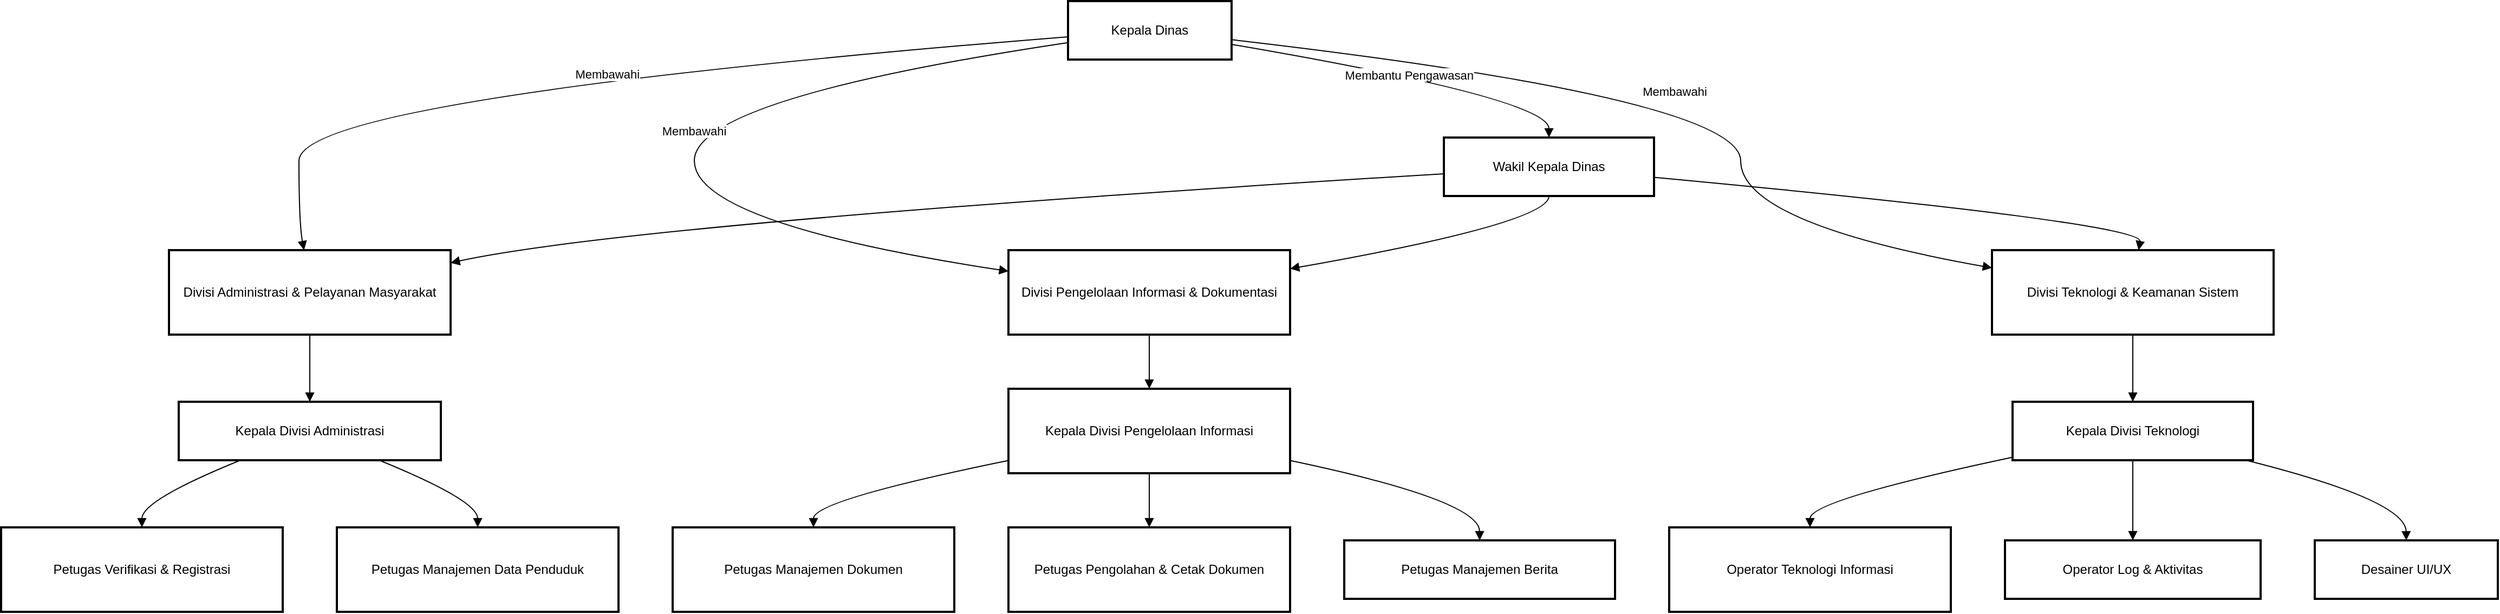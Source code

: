 <mxfile version="26.2.5" pages="2">
  <diagram name="Page-1" id="PBcl2o4BCtS700Q0v1gV">
    <mxGraphModel dx="1594" dy="877" grid="1" gridSize="10" guides="1" tooltips="1" connect="1" arrows="1" fold="1" page="1" pageScale="1" pageWidth="850" pageHeight="1100" math="0" shadow="0">
      <root>
        <mxCell id="0" />
        <mxCell id="1" parent="0" />
        <mxCell id="QPX6v47BPZ11GS7tUQsN-20" value="Kepala Dinas" style="whiteSpace=wrap;strokeWidth=2;" vertex="1" parent="1">
          <mxGeometry x="1005" y="20" width="151" height="54" as="geometry" />
        </mxCell>
        <mxCell id="QPX6v47BPZ11GS7tUQsN-21" value="Divisi Administrasi &amp; Pelayanan Masyarakat" style="whiteSpace=wrap;strokeWidth=2;" vertex="1" parent="1">
          <mxGeometry x="175" y="250" width="260" height="78" as="geometry" />
        </mxCell>
        <mxCell id="QPX6v47BPZ11GS7tUQsN-22" value="Divisi Pengelolaan Informasi &amp; Dokumentasi" style="whiteSpace=wrap;strokeWidth=2;" vertex="1" parent="1">
          <mxGeometry x="950" y="250" width="260" height="78" as="geometry" />
        </mxCell>
        <mxCell id="QPX6v47BPZ11GS7tUQsN-23" value="Divisi Teknologi &amp; Keamanan Sistem" style="whiteSpace=wrap;strokeWidth=2;" vertex="1" parent="1">
          <mxGeometry x="1858" y="250" width="260" height="78" as="geometry" />
        </mxCell>
        <mxCell id="QPX6v47BPZ11GS7tUQsN-24" value="Kepala Divisi Administrasi" style="whiteSpace=wrap;strokeWidth=2;" vertex="1" parent="1">
          <mxGeometry x="184" y="390" width="242" height="54" as="geometry" />
        </mxCell>
        <mxCell id="QPX6v47BPZ11GS7tUQsN-25" value="Petugas Verifikasi &amp; Registrasi" style="whiteSpace=wrap;strokeWidth=2;" vertex="1" parent="1">
          <mxGeometry x="20" y="506" width="260" height="78" as="geometry" />
        </mxCell>
        <mxCell id="QPX6v47BPZ11GS7tUQsN-26" value="Petugas Manajemen Data Penduduk" style="whiteSpace=wrap;strokeWidth=2;" vertex="1" parent="1">
          <mxGeometry x="330" y="506" width="260" height="78" as="geometry" />
        </mxCell>
        <mxCell id="QPX6v47BPZ11GS7tUQsN-27" value="Kepala Divisi Pengelolaan Informasi" style="whiteSpace=wrap;strokeWidth=2;" vertex="1" parent="1">
          <mxGeometry x="950" y="378" width="260" height="78" as="geometry" />
        </mxCell>
        <mxCell id="QPX6v47BPZ11GS7tUQsN-28" value="Petugas Manajemen Dokumen" style="whiteSpace=wrap;strokeWidth=2;" vertex="1" parent="1">
          <mxGeometry x="640" y="506" width="260" height="78" as="geometry" />
        </mxCell>
        <mxCell id="QPX6v47BPZ11GS7tUQsN-29" value="Petugas Pengolahan &amp; Cetak Dokumen" style="whiteSpace=wrap;strokeWidth=2;" vertex="1" parent="1">
          <mxGeometry x="950" y="506" width="260" height="78" as="geometry" />
        </mxCell>
        <mxCell id="QPX6v47BPZ11GS7tUQsN-30" value="Petugas Manajemen Berita" style="whiteSpace=wrap;strokeWidth=2;" vertex="1" parent="1">
          <mxGeometry x="1260" y="518" width="250" height="54" as="geometry" />
        </mxCell>
        <mxCell id="QPX6v47BPZ11GS7tUQsN-31" value="Kepala Divisi Teknologi" style="whiteSpace=wrap;strokeWidth=2;" vertex="1" parent="1">
          <mxGeometry x="1877" y="390" width="222" height="54" as="geometry" />
        </mxCell>
        <mxCell id="QPX6v47BPZ11GS7tUQsN-32" value="Operator Teknologi Informasi" style="whiteSpace=wrap;strokeWidth=2;" vertex="1" parent="1">
          <mxGeometry x="1560" y="506" width="260" height="78" as="geometry" />
        </mxCell>
        <mxCell id="QPX6v47BPZ11GS7tUQsN-33" value="Operator Log &amp; Aktivitas" style="whiteSpace=wrap;strokeWidth=2;" vertex="1" parent="1">
          <mxGeometry x="1870" y="518" width="236" height="54" as="geometry" />
        </mxCell>
        <mxCell id="QPX6v47BPZ11GS7tUQsN-34" value="Desainer UI/UX" style="whiteSpace=wrap;strokeWidth=2;" vertex="1" parent="1">
          <mxGeometry x="2156" y="518" width="169" height="54" as="geometry" />
        </mxCell>
        <mxCell id="QPX6v47BPZ11GS7tUQsN-35" value="Wakil Kepala Dinas" style="whiteSpace=wrap;strokeWidth=2;" vertex="1" parent="1">
          <mxGeometry x="1352" y="146" width="194" height="54" as="geometry" />
        </mxCell>
        <mxCell id="QPX6v47BPZ11GS7tUQsN-36" value="Membawahi" style="curved=1;startArrow=none;endArrow=block;exitX=0;exitY=0.61;entryX=0.48;entryY=0.01;rounded=0;" edge="1" parent="1" source="QPX6v47BPZ11GS7tUQsN-20" target="QPX6v47BPZ11GS7tUQsN-21">
          <mxGeometry relative="1" as="geometry">
            <Array as="points">
              <mxPoint x="295" y="110" />
              <mxPoint x="295" y="225" />
            </Array>
          </mxGeometry>
        </mxCell>
        <mxCell id="QPX6v47BPZ11GS7tUQsN-37" value="Membawahi" style="curved=1;startArrow=none;endArrow=block;exitX=0;exitY=0.71;entryX=0;entryY=0.25;rounded=0;" edge="1" parent="1" source="QPX6v47BPZ11GS7tUQsN-20" target="QPX6v47BPZ11GS7tUQsN-22">
          <mxGeometry relative="1" as="geometry">
            <Array as="points">
              <mxPoint x="660" y="110" />
              <mxPoint x="660" y="225" />
            </Array>
          </mxGeometry>
        </mxCell>
        <mxCell id="QPX6v47BPZ11GS7tUQsN-38" value="Membawahi" style="curved=1;startArrow=none;endArrow=block;exitX=1;exitY=0.66;entryX=0;entryY=0.21;rounded=0;" edge="1" parent="1" source="QPX6v47BPZ11GS7tUQsN-20" target="QPX6v47BPZ11GS7tUQsN-23">
          <mxGeometry relative="1" as="geometry">
            <Array as="points">
              <mxPoint x="1626" y="110" />
              <mxPoint x="1626" y="225" />
            </Array>
          </mxGeometry>
        </mxCell>
        <mxCell id="QPX6v47BPZ11GS7tUQsN-39" value="" style="curved=1;startArrow=none;endArrow=block;exitX=0.5;exitY=1.01;entryX=0.5;entryY=0.01;rounded=0;" edge="1" parent="1" source="QPX6v47BPZ11GS7tUQsN-21" target="QPX6v47BPZ11GS7tUQsN-24">
          <mxGeometry relative="1" as="geometry">
            <Array as="points" />
          </mxGeometry>
        </mxCell>
        <mxCell id="QPX6v47BPZ11GS7tUQsN-40" value="" style="curved=1;startArrow=none;endArrow=block;exitX=0.23;exitY=1.01;entryX=0.5;entryY=0.01;rounded=0;" edge="1" parent="1" source="QPX6v47BPZ11GS7tUQsN-24" target="QPX6v47BPZ11GS7tUQsN-25">
          <mxGeometry relative="1" as="geometry">
            <Array as="points">
              <mxPoint x="150" y="481" />
            </Array>
          </mxGeometry>
        </mxCell>
        <mxCell id="QPX6v47BPZ11GS7tUQsN-41" value="" style="curved=1;startArrow=none;endArrow=block;exitX=0.77;exitY=1.01;entryX=0.5;entryY=0.01;rounded=0;" edge="1" parent="1" source="QPX6v47BPZ11GS7tUQsN-24" target="QPX6v47BPZ11GS7tUQsN-26">
          <mxGeometry relative="1" as="geometry">
            <Array as="points">
              <mxPoint x="460" y="481" />
            </Array>
          </mxGeometry>
        </mxCell>
        <mxCell id="QPX6v47BPZ11GS7tUQsN-42" value="" style="curved=1;startArrow=none;endArrow=block;exitX=0.5;exitY=1.01;entryX=0.5;entryY=0.01;rounded=0;" edge="1" parent="1" source="QPX6v47BPZ11GS7tUQsN-22" target="QPX6v47BPZ11GS7tUQsN-27">
          <mxGeometry relative="1" as="geometry">
            <Array as="points" />
          </mxGeometry>
        </mxCell>
        <mxCell id="QPX6v47BPZ11GS7tUQsN-43" value="" style="curved=1;startArrow=none;endArrow=block;exitX=0;exitY=0.85;entryX=0.5;entryY=0.01;rounded=0;" edge="1" parent="1" source="QPX6v47BPZ11GS7tUQsN-27" target="QPX6v47BPZ11GS7tUQsN-28">
          <mxGeometry relative="1" as="geometry">
            <Array as="points">
              <mxPoint x="770" y="481" />
            </Array>
          </mxGeometry>
        </mxCell>
        <mxCell id="QPX6v47BPZ11GS7tUQsN-44" value="" style="curved=1;startArrow=none;endArrow=block;exitX=0.5;exitY=1.01;entryX=0.5;entryY=0.01;rounded=0;" edge="1" parent="1" source="QPX6v47BPZ11GS7tUQsN-27" target="QPX6v47BPZ11GS7tUQsN-29">
          <mxGeometry relative="1" as="geometry">
            <Array as="points" />
          </mxGeometry>
        </mxCell>
        <mxCell id="QPX6v47BPZ11GS7tUQsN-45" value="" style="curved=1;startArrow=none;endArrow=block;exitX=1;exitY=0.85;entryX=0.5;entryY=0.01;rounded=0;" edge="1" parent="1" source="QPX6v47BPZ11GS7tUQsN-27" target="QPX6v47BPZ11GS7tUQsN-30">
          <mxGeometry relative="1" as="geometry">
            <Array as="points">
              <mxPoint x="1385" y="481" />
            </Array>
          </mxGeometry>
        </mxCell>
        <mxCell id="QPX6v47BPZ11GS7tUQsN-46" value="" style="curved=1;startArrow=none;endArrow=block;exitX=0.5;exitY=1.01;entryX=0.5;entryY=0.01;rounded=0;" edge="1" parent="1" source="QPX6v47BPZ11GS7tUQsN-23" target="QPX6v47BPZ11GS7tUQsN-31">
          <mxGeometry relative="1" as="geometry">
            <Array as="points" />
          </mxGeometry>
        </mxCell>
        <mxCell id="QPX6v47BPZ11GS7tUQsN-47" value="" style="curved=1;startArrow=none;endArrow=block;exitX=0;exitY=0.95;entryX=0.5;entryY=0.01;rounded=0;" edge="1" parent="1" source="QPX6v47BPZ11GS7tUQsN-31" target="QPX6v47BPZ11GS7tUQsN-32">
          <mxGeometry relative="1" as="geometry">
            <Array as="points">
              <mxPoint x="1690" y="481" />
            </Array>
          </mxGeometry>
        </mxCell>
        <mxCell id="QPX6v47BPZ11GS7tUQsN-48" value="" style="curved=1;startArrow=none;endArrow=block;exitX=0.5;exitY=1.01;entryX=0.5;entryY=0.01;rounded=0;" edge="1" parent="1" source="QPX6v47BPZ11GS7tUQsN-31" target="QPX6v47BPZ11GS7tUQsN-33">
          <mxGeometry relative="1" as="geometry">
            <Array as="points" />
          </mxGeometry>
        </mxCell>
        <mxCell id="QPX6v47BPZ11GS7tUQsN-49" value="" style="curved=1;startArrow=none;endArrow=block;exitX=0.98;exitY=1.01;entryX=0.5;entryY=0.01;rounded=0;" edge="1" parent="1" source="QPX6v47BPZ11GS7tUQsN-31" target="QPX6v47BPZ11GS7tUQsN-34">
          <mxGeometry relative="1" as="geometry">
            <Array as="points">
              <mxPoint x="2240" y="481" />
            </Array>
          </mxGeometry>
        </mxCell>
        <mxCell id="QPX6v47BPZ11GS7tUQsN-50" value="Membantu Pengawasan" style="curved=1;startArrow=none;endArrow=block;exitX=1;exitY=0.74;entryX=0.5;entryY=0.01;rounded=0;" edge="1" parent="1" source="QPX6v47BPZ11GS7tUQsN-20" target="QPX6v47BPZ11GS7tUQsN-35">
          <mxGeometry relative="1" as="geometry">
            <Array as="points">
              <mxPoint x="1449" y="110" />
            </Array>
          </mxGeometry>
        </mxCell>
        <mxCell id="QPX6v47BPZ11GS7tUQsN-51" value="" style="curved=1;startArrow=none;endArrow=block;exitX=0;exitY=0.62;entryX=1;entryY=0.15;rounded=0;" edge="1" parent="1" source="QPX6v47BPZ11GS7tUQsN-35" target="QPX6v47BPZ11GS7tUQsN-21">
          <mxGeometry relative="1" as="geometry">
            <Array as="points">
              <mxPoint x="605" y="225" />
            </Array>
          </mxGeometry>
        </mxCell>
        <mxCell id="QPX6v47BPZ11GS7tUQsN-52" value="" style="curved=1;startArrow=none;endArrow=block;exitX=0.5;exitY=1.01;entryX=1;entryY=0.22;rounded=0;" edge="1" parent="1" source="QPX6v47BPZ11GS7tUQsN-35" target="QPX6v47BPZ11GS7tUQsN-22">
          <mxGeometry relative="1" as="geometry">
            <Array as="points">
              <mxPoint x="1449" y="225" />
            </Array>
          </mxGeometry>
        </mxCell>
        <mxCell id="QPX6v47BPZ11GS7tUQsN-53" value="" style="curved=1;startArrow=none;endArrow=block;exitX=1;exitY=0.68;entryX=0.52;entryY=0.01;rounded=0;" edge="1" parent="1" source="QPX6v47BPZ11GS7tUQsN-35" target="QPX6v47BPZ11GS7tUQsN-23">
          <mxGeometry relative="1" as="geometry">
            <Array as="points">
              <mxPoint x="1998" y="225" />
            </Array>
          </mxGeometry>
        </mxCell>
      </root>
    </mxGraphModel>
  </diagram>
  <diagram id="bFIg44hnpdRm9MgIvbqX" name="Page-2">
    <mxGraphModel dx="2590" dy="1425" grid="1" gridSize="10" guides="1" tooltips="1" connect="1" arrows="1" fold="1" page="1" pageScale="1" pageWidth="850" pageHeight="1100" math="0" shadow="0">
      <root>
        <mxCell id="0" />
        <mxCell id="1" parent="0" />
        <mxCell id="g_tottXYSsJGdrFh5brs-63" value="Divisi Teknologi dan Keamanan Sistem" style="whiteSpace=wrap;strokeWidth=3;fontSize=25;html=1;fontStyle=1;fillColor=#f5f5f5;fontColor=#333333;strokeColor=#666666;" vertex="1" parent="1">
          <mxGeometry x="20" y="124" width="835" height="256" as="geometry" />
        </mxCell>
        <mxCell id="g_tottXYSsJGdrFh5brs-64" value="Divisi Pengelolaan Informasi dan Dokumentasi" style="whiteSpace=wrap;strokeWidth=3;fontSize=25;html=1;fontStyle=1;fillColor=#cdeb8b;strokeColor=#36393d;" vertex="1" parent="1">
          <mxGeometry x="875" y="124" width="940" height="256" as="geometry" />
        </mxCell>
        <mxCell id="g_tottXYSsJGdrFh5brs-65" value="Divisi Administrasi dan Pelayanan Masyarakat" style="whiteSpace=wrap;strokeWidth=3;fontSize=25;html=1;fontStyle=1;fillColor=#e1d5e7;strokeColor=#9673a6;" vertex="1" parent="1">
          <mxGeometry x="1835" y="124" width="640" height="256" as="geometry" />
        </mxCell>
        <mxCell id="g_tottXYSsJGdrFh5brs-66" value="Kepala Dinas" style="whiteSpace=wrap;strokeWidth=3;fontSize=25;html=1;fontStyle=1" vertex="1" parent="1">
          <mxGeometry x="1274" y="20" width="151" height="54" as="geometry" />
        </mxCell>
        <mxCell id="g_tottXYSsJGdrFh5brs-67" value="Kepala Divisi Administrasi" style="whiteSpace=wrap;strokeWidth=3;fontSize=25;html=1;fontStyle=1" vertex="1" parent="1">
          <mxGeometry x="2034" y="161" width="242" height="54" as="geometry" />
        </mxCell>
        <mxCell id="g_tottXYSsJGdrFh5brs-68" value="Petugas Verifikasi &amp;amp; Registrasi" style="whiteSpace=wrap;strokeWidth=3;fontSize=25;html=1;fontStyle=1" vertex="1" parent="1">
          <mxGeometry x="1870" y="277" width="260" height="78" as="geometry" />
        </mxCell>
        <mxCell id="g_tottXYSsJGdrFh5brs-69" value="Petugas Manajemen Data Penduduk" style="whiteSpace=wrap;strokeWidth=3;fontSize=25;html=1;fontStyle=1" vertex="1" parent="1">
          <mxGeometry x="2180" y="277" width="260" height="78" as="geometry" />
        </mxCell>
        <mxCell id="g_tottXYSsJGdrFh5brs-70" value="Kepala Divisi Pengelolaan Informasi" style="whiteSpace=wrap;strokeWidth=3;fontSize=25;html=1;fontStyle=1" vertex="1" parent="1">
          <mxGeometry x="1220" y="149" width="260" height="78" as="geometry" />
        </mxCell>
        <mxCell id="g_tottXYSsJGdrFh5brs-71" value="Petugas Manajemen Dokumen" style="whiteSpace=wrap;strokeWidth=3;fontSize=25;html=1;fontStyle=1" vertex="1" parent="1">
          <mxGeometry x="910" y="277" width="260" height="78" as="geometry" />
        </mxCell>
        <mxCell id="g_tottXYSsJGdrFh5brs-72" value="Petugas Pengolahan &amp;amp; Cetak Dokumen" style="whiteSpace=wrap;strokeWidth=3;fontSize=25;html=1;fontStyle=1" vertex="1" parent="1">
          <mxGeometry x="1220" y="277" width="260" height="78" as="geometry" />
        </mxCell>
        <mxCell id="g_tottXYSsJGdrFh5brs-73" value="Petugas Manajemen Berita" style="whiteSpace=wrap;strokeWidth=3;fontSize=25;html=1;fontStyle=1" vertex="1" parent="1">
          <mxGeometry x="1530" y="289" width="250" height="54" as="geometry" />
        </mxCell>
        <mxCell id="g_tottXYSsJGdrFh5brs-74" value="Kepala Divisi Teknologi" style="whiteSpace=wrap;strokeWidth=3;fontSize=25;html=1;fontStyle=1" vertex="1" parent="1">
          <mxGeometry x="372" y="161" width="222" height="54" as="geometry" />
        </mxCell>
        <mxCell id="g_tottXYSsJGdrFh5brs-75" value="Operator Teknologi Informasi TI" style="whiteSpace=wrap;strokeWidth=3;fontSize=25;html=1;fontStyle=1" vertex="1" parent="1">
          <mxGeometry x="55" y="277" width="260" height="78" as="geometry" />
        </mxCell>
        <mxCell id="g_tottXYSsJGdrFh5brs-76" value="Operator Log &amp;amp; Aktivitas" style="whiteSpace=wrap;strokeWidth=3;fontSize=25;html=1;fontStyle=1" vertex="1" parent="1">
          <mxGeometry x="365" y="289" width="236" height="54" as="geometry" />
        </mxCell>
        <mxCell id="g_tottXYSsJGdrFh5brs-77" value="Desainer UI/UX" style="whiteSpace=wrap;strokeWidth=3;fontSize=25;html=1;fontStyle=1" vertex="1" parent="1">
          <mxGeometry x="651" y="289" width="169" height="54" as="geometry" />
        </mxCell>
        <mxCell id="g_tottXYSsJGdrFh5brs-78" value="" style="curved=1;startArrow=none;endArrow=block;exitX=1;exitY=0.59;entryX=0.5;entryY=0;rounded=0;strokeWidth=3;fontSize=25;html=1;fontStyle=1" edge="1" parent="1" source="g_tottXYSsJGdrFh5brs-66" target="g_tottXYSsJGdrFh5brs-67">
          <mxGeometry relative="1" as="geometry">
            <Array as="points">
              <mxPoint x="2155" y="99" />
            </Array>
          </mxGeometry>
        </mxCell>
        <mxCell id="g_tottXYSsJGdrFh5brs-79" value="" style="curved=1;startArrow=none;endArrow=block;exitX=0.5;exitY=1;entryX=0.5;entryY=0;rounded=0;strokeWidth=3;fontSize=25;html=1;fontStyle=1" edge="1" parent="1" source="g_tottXYSsJGdrFh5brs-66" target="g_tottXYSsJGdrFh5brs-70">
          <mxGeometry relative="1" as="geometry">
            <Array as="points" />
          </mxGeometry>
        </mxCell>
        <mxCell id="g_tottXYSsJGdrFh5brs-80" value="" style="curved=1;startArrow=none;endArrow=block;exitX=0;exitY=0.58;entryX=0.5;entryY=0;rounded=0;strokeWidth=3;fontSize=25;html=1;fontStyle=1" edge="1" parent="1" source="g_tottXYSsJGdrFh5brs-66" target="g_tottXYSsJGdrFh5brs-74">
          <mxGeometry relative="1" as="geometry">
            <Array as="points">
              <mxPoint x="483" y="99" />
            </Array>
          </mxGeometry>
        </mxCell>
        <mxCell id="g_tottXYSsJGdrFh5brs-81" value="" style="curved=1;startArrow=none;endArrow=block;exitX=0.23;exitY=1;entryX=0.5;entryY=0;rounded=0;strokeWidth=3;fontSize=25;html=1;fontStyle=1" edge="1" parent="1" source="g_tottXYSsJGdrFh5brs-67" target="g_tottXYSsJGdrFh5brs-68">
          <mxGeometry relative="1" as="geometry">
            <Array as="points">
              <mxPoint x="2000" y="252" />
            </Array>
          </mxGeometry>
        </mxCell>
        <mxCell id="g_tottXYSsJGdrFh5brs-82" value="" style="curved=1;startArrow=none;endArrow=block;exitX=0.77;exitY=1;entryX=0.5;entryY=0;rounded=0;strokeWidth=3;fontSize=25;html=1;fontStyle=1" edge="1" parent="1" source="g_tottXYSsJGdrFh5brs-67" target="g_tottXYSsJGdrFh5brs-69">
          <mxGeometry relative="1" as="geometry">
            <Array as="points">
              <mxPoint x="2310" y="252" />
            </Array>
          </mxGeometry>
        </mxCell>
        <mxCell id="g_tottXYSsJGdrFh5brs-83" value="" style="curved=1;startArrow=none;endArrow=block;exitX=0;exitY=0.84;entryX=0.5;entryY=0;rounded=0;strokeWidth=3;fontSize=25;html=1;fontStyle=1" edge="1" parent="1" source="g_tottXYSsJGdrFh5brs-70" target="g_tottXYSsJGdrFh5brs-71">
          <mxGeometry relative="1" as="geometry">
            <Array as="points">
              <mxPoint x="1040" y="252" />
            </Array>
          </mxGeometry>
        </mxCell>
        <mxCell id="g_tottXYSsJGdrFh5brs-84" value="" style="curved=1;startArrow=none;endArrow=block;exitX=0.5;exitY=1;entryX=0.5;entryY=0;rounded=0;strokeWidth=3;fontSize=25;html=1;fontStyle=1" edge="1" parent="1" source="g_tottXYSsJGdrFh5brs-70" target="g_tottXYSsJGdrFh5brs-72">
          <mxGeometry relative="1" as="geometry">
            <Array as="points" />
          </mxGeometry>
        </mxCell>
        <mxCell id="g_tottXYSsJGdrFh5brs-85" value="" style="curved=1;startArrow=none;endArrow=block;exitX=1;exitY=0.85;entryX=0.5;entryY=0;rounded=0;strokeWidth=3;fontSize=25;html=1;fontStyle=1" edge="1" parent="1" source="g_tottXYSsJGdrFh5brs-70" target="g_tottXYSsJGdrFh5brs-73">
          <mxGeometry relative="1" as="geometry">
            <Array as="points">
              <mxPoint x="1655" y="252" />
            </Array>
          </mxGeometry>
        </mxCell>
        <mxCell id="g_tottXYSsJGdrFh5brs-86" value="" style="curved=1;startArrow=none;endArrow=block;exitX=0;exitY=0.94;entryX=0.5;entryY=0;rounded=0;strokeWidth=3;fontSize=25;html=1;fontStyle=1" edge="1" parent="1" source="g_tottXYSsJGdrFh5brs-74" target="g_tottXYSsJGdrFh5brs-75">
          <mxGeometry relative="1" as="geometry">
            <Array as="points">
              <mxPoint x="185" y="252" />
            </Array>
          </mxGeometry>
        </mxCell>
        <mxCell id="g_tottXYSsJGdrFh5brs-87" value="" style="curved=1;startArrow=none;endArrow=block;exitX=0.5;exitY=1;entryX=0.5;entryY=0;rounded=0;strokeWidth=3;fontSize=25;html=1;fontStyle=1" edge="1" parent="1" source="g_tottXYSsJGdrFh5brs-74" target="g_tottXYSsJGdrFh5brs-76">
          <mxGeometry relative="1" as="geometry">
            <Array as="points" />
          </mxGeometry>
        </mxCell>
        <mxCell id="g_tottXYSsJGdrFh5brs-88" value="" style="curved=1;startArrow=none;endArrow=block;exitX=0.98;exitY=1;entryX=0.5;entryY=0;rounded=0;strokeWidth=3;fontSize=25;html=1;fontStyle=1" edge="1" parent="1" source="g_tottXYSsJGdrFh5brs-74" target="g_tottXYSsJGdrFh5brs-77">
          <mxGeometry relative="1" as="geometry">
            <Array as="points">
              <mxPoint x="735" y="252" />
            </Array>
          </mxGeometry>
        </mxCell>
      </root>
    </mxGraphModel>
  </diagram>
</mxfile>

